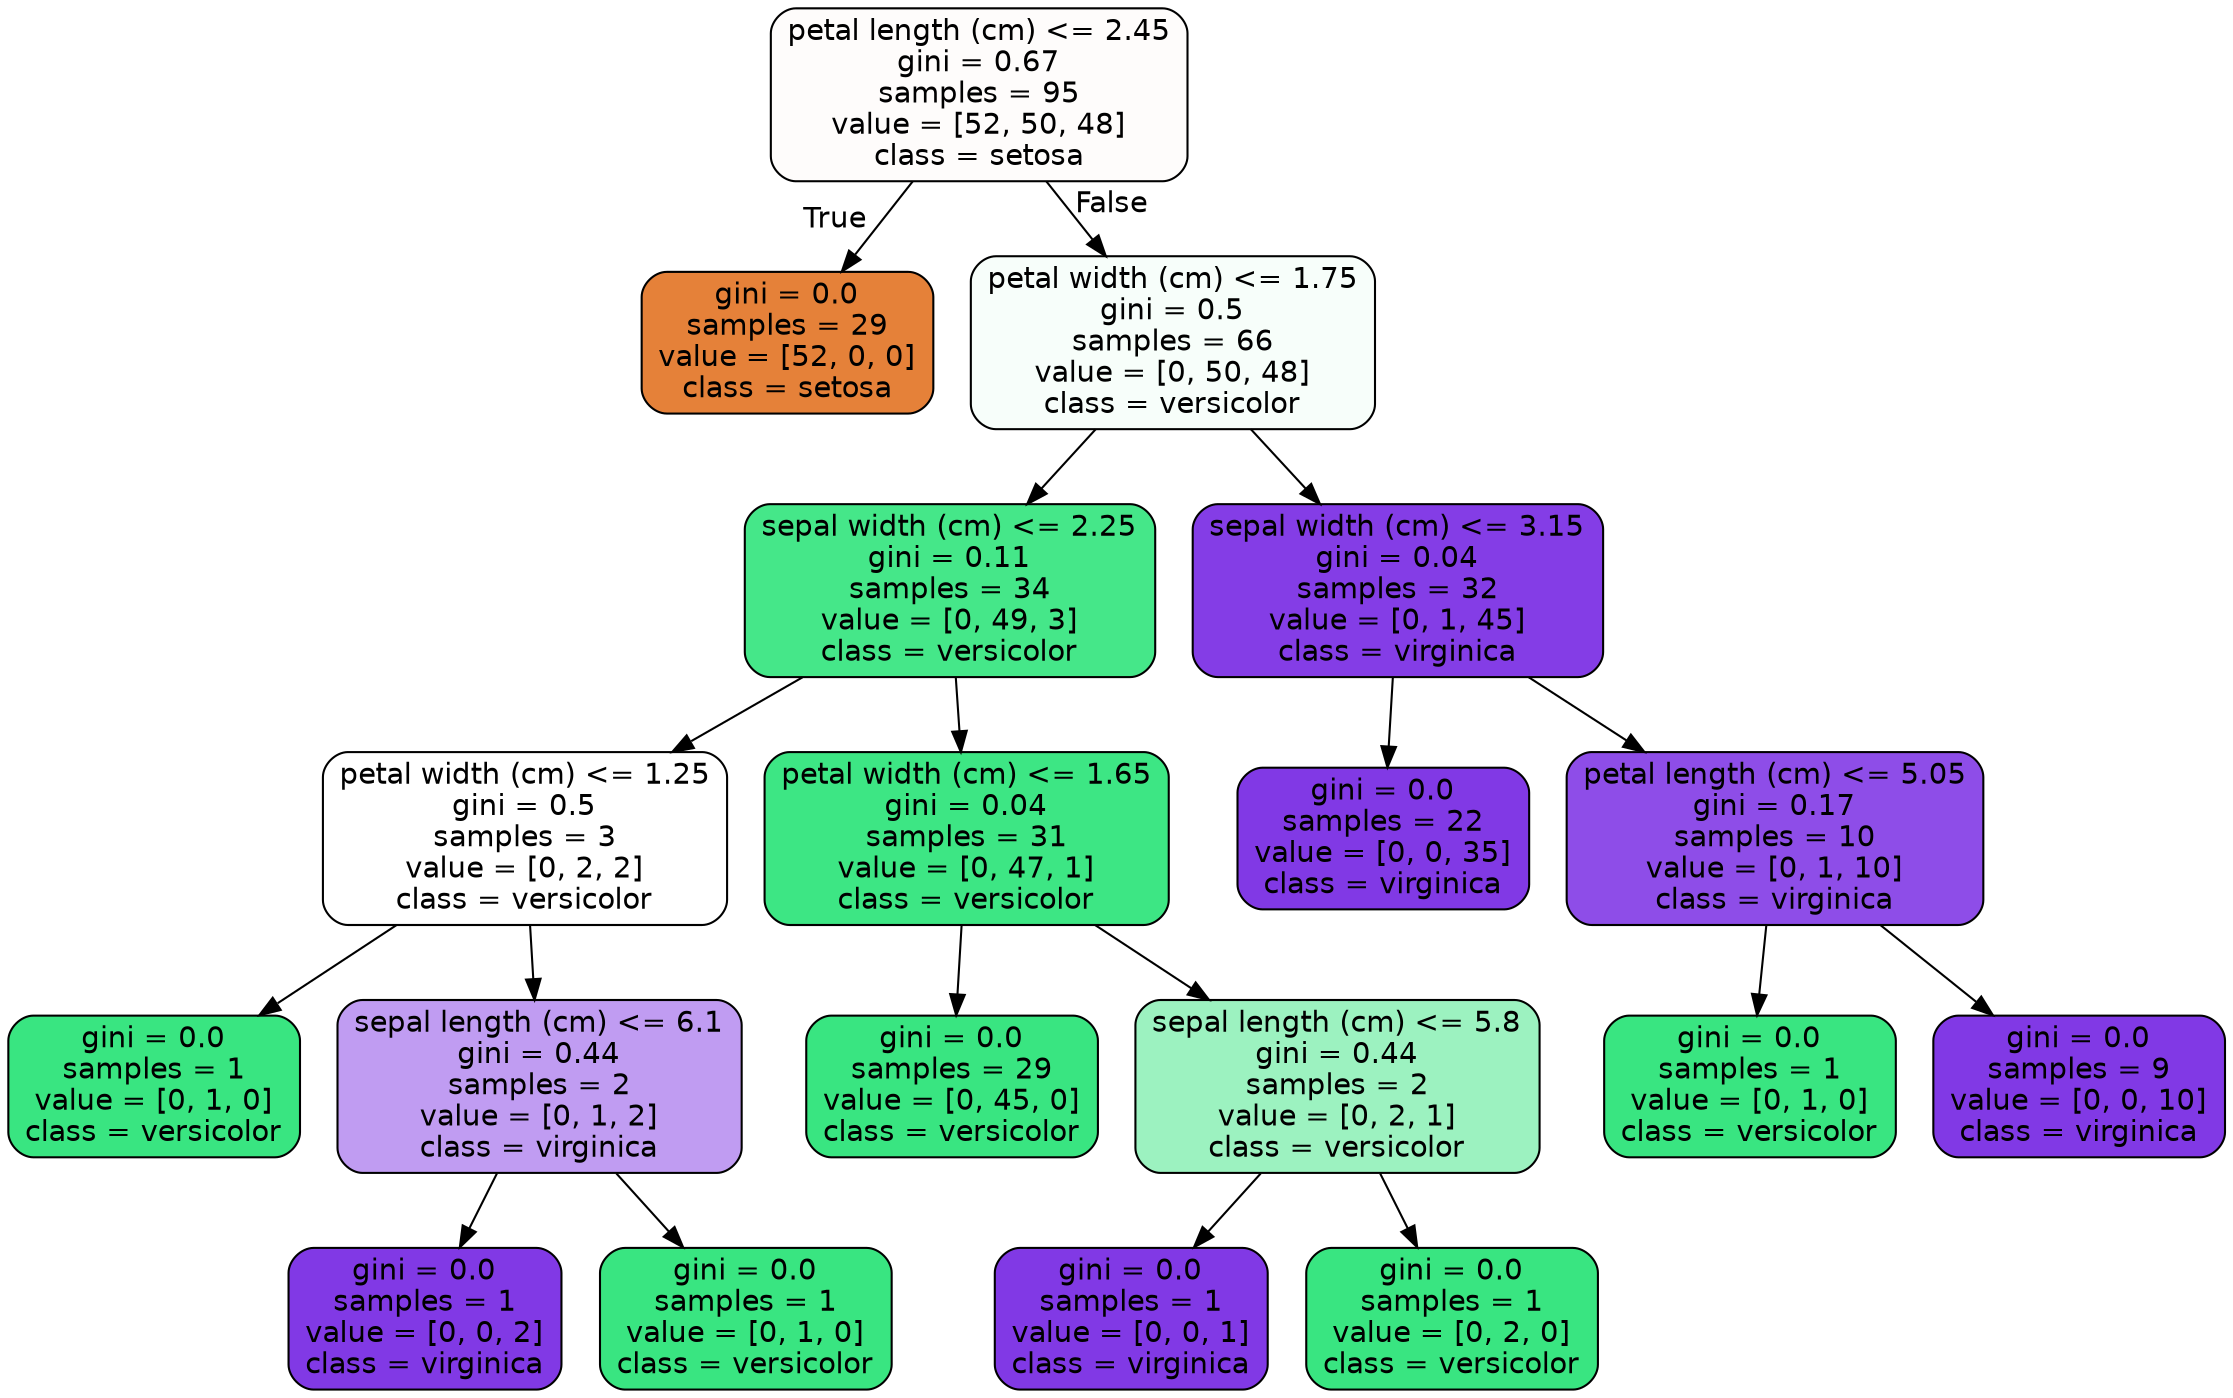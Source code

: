 digraph Tree {
node [shape=box, style="filled, rounded", color="black", fontname="helvetica"] ;
edge [fontname="helvetica"] ;
0 [label="petal length (cm) <= 2.45\ngini = 0.67\nsamples = 95\nvalue = [52, 50, 48]\nclass = setosa", fillcolor="#fefcfb"] ;
1 [label="gini = 0.0\nsamples = 29\nvalue = [52, 0, 0]\nclass = setosa", fillcolor="#e58139"] ;
0 -> 1 [labeldistance=2.5, labelangle=45, headlabel="True"] ;
2 [label="petal width (cm) <= 1.75\ngini = 0.5\nsamples = 66\nvalue = [0, 50, 48]\nclass = versicolor", fillcolor="#f7fefa"] ;
0 -> 2 [labeldistance=2.5, labelangle=-45, headlabel="False"] ;
3 [label="sepal width (cm) <= 2.25\ngini = 0.11\nsamples = 34\nvalue = [0, 49, 3]\nclass = versicolor", fillcolor="#45e789"] ;
2 -> 3 ;
4 [label="petal width (cm) <= 1.25\ngini = 0.5\nsamples = 3\nvalue = [0, 2, 2]\nclass = versicolor", fillcolor="#ffffff"] ;
3 -> 4 ;
5 [label="gini = 0.0\nsamples = 1\nvalue = [0, 1, 0]\nclass = versicolor", fillcolor="#39e581"] ;
4 -> 5 ;
6 [label="sepal length (cm) <= 6.1\ngini = 0.44\nsamples = 2\nvalue = [0, 1, 2]\nclass = virginica", fillcolor="#c09cf2"] ;
4 -> 6 ;
7 [label="gini = 0.0\nsamples = 1\nvalue = [0, 0, 2]\nclass = virginica", fillcolor="#8139e5"] ;
6 -> 7 ;
8 [label="gini = 0.0\nsamples = 1\nvalue = [0, 1, 0]\nclass = versicolor", fillcolor="#39e581"] ;
6 -> 8 ;
9 [label="petal width (cm) <= 1.65\ngini = 0.04\nsamples = 31\nvalue = [0, 47, 1]\nclass = versicolor", fillcolor="#3de684"] ;
3 -> 9 ;
10 [label="gini = 0.0\nsamples = 29\nvalue = [0, 45, 0]\nclass = versicolor", fillcolor="#39e581"] ;
9 -> 10 ;
11 [label="sepal length (cm) <= 5.8\ngini = 0.44\nsamples = 2\nvalue = [0, 2, 1]\nclass = versicolor", fillcolor="#9cf2c0"] ;
9 -> 11 ;
12 [label="gini = 0.0\nsamples = 1\nvalue = [0, 0, 1]\nclass = virginica", fillcolor="#8139e5"] ;
11 -> 12 ;
13 [label="gini = 0.0\nsamples = 1\nvalue = [0, 2, 0]\nclass = versicolor", fillcolor="#39e581"] ;
11 -> 13 ;
14 [label="sepal width (cm) <= 3.15\ngini = 0.04\nsamples = 32\nvalue = [0, 1, 45]\nclass = virginica", fillcolor="#843de6"] ;
2 -> 14 ;
15 [label="gini = 0.0\nsamples = 22\nvalue = [0, 0, 35]\nclass = virginica", fillcolor="#8139e5"] ;
14 -> 15 ;
16 [label="petal length (cm) <= 5.05\ngini = 0.17\nsamples = 10\nvalue = [0, 1, 10]\nclass = virginica", fillcolor="#8e4de8"] ;
14 -> 16 ;
17 [label="gini = 0.0\nsamples = 1\nvalue = [0, 1, 0]\nclass = versicolor", fillcolor="#39e581"] ;
16 -> 17 ;
18 [label="gini = 0.0\nsamples = 9\nvalue = [0, 0, 10]\nclass = virginica", fillcolor="#8139e5"] ;
16 -> 18 ;
}